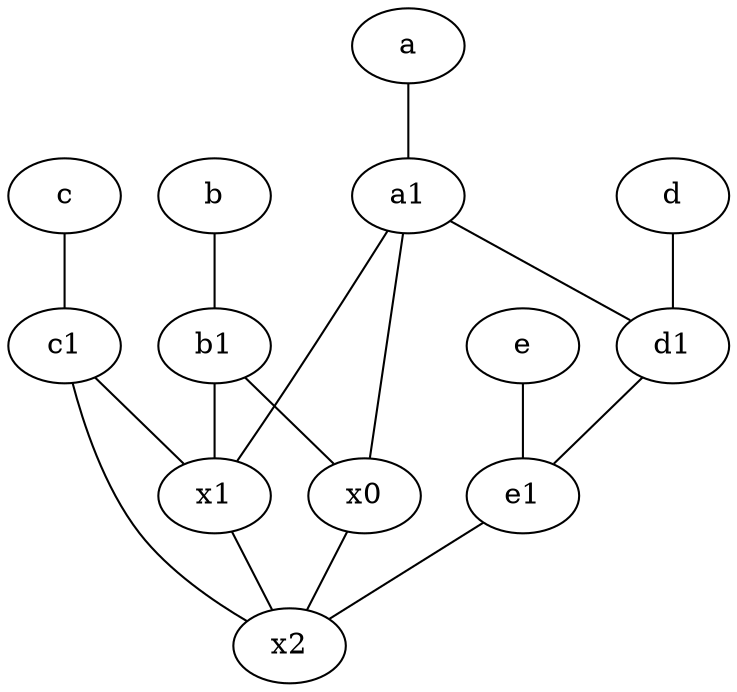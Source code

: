 graph {
	node [labelfontsize=50]
	b1 [labelfontsize=50 pos="9,4!"]
	d [labelfontsize=50 pos="2,5!"]
	a1 [labelfontsize=50 pos="8,3!"]
	x1 [labelfontsize=50]
	c [labelfontsize=50 pos="4.5,2!"]
	x2 [labelfontsize=50]
	e [labelfontsize=50 pos="7,9!"]
	x0 [labelfontsize=50]
	b [labelfontsize=50 pos="10,4!"]
	a [labelfontsize=50 pos="8,2!"]
	d1 [labelfontsize=50 pos="3,5!"]
	c1 [labelfontsize=50 pos="4.5,3!"]
	e1 [labelfontsize=50 pos="7,7!"]
	a -- a1
	x1 -- x2
	d -- d1
	a1 -- x1
	e1 -- x2
	x0 -- x2
	b1 -- x0
	a1 -- x0
	d1 -- e1
	e -- e1
	c1 -- x2
	b1 -- x1
	c -- c1
	c1 -- x1
	a1 -- d1
	b -- b1
}
